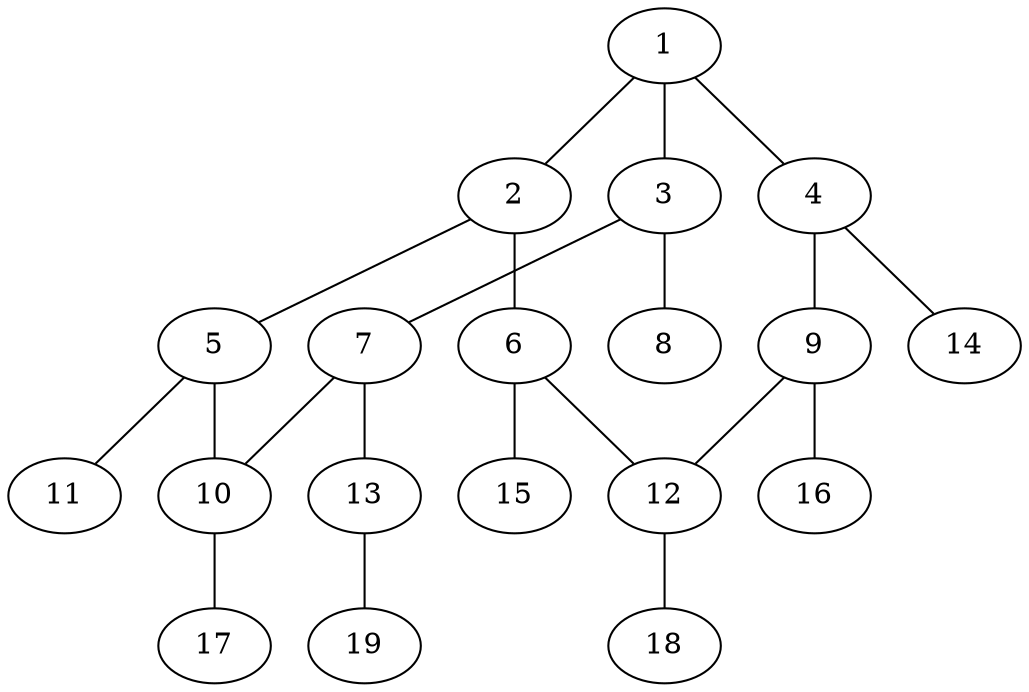 graph molecule_3915 {
	1	 [chem=C];
	2	 [chem=C];
	1 -- 2	 [valence=2];
	3	 [chem=C];
	1 -- 3	 [valence=1];
	4	 [chem=C];
	1 -- 4	 [valence=1];
	5	 [chem=C];
	2 -- 5	 [valence=1];
	6	 [chem=C];
	2 -- 6	 [valence=1];
	7	 [chem=C];
	3 -- 7	 [valence=1];
	8	 [chem=O];
	3 -- 8	 [valence=2];
	9	 [chem=C];
	4 -- 9	 [valence=2];
	14	 [chem=H];
	4 -- 14	 [valence=1];
	10	 [chem=C];
	5 -- 10	 [valence=1];
	11	 [chem=O];
	5 -- 11	 [valence=2];
	12	 [chem=C];
	6 -- 12	 [valence=2];
	15	 [chem=H];
	6 -- 15	 [valence=1];
	7 -- 10	 [valence=2];
	13	 [chem=O];
	7 -- 13	 [valence=1];
	9 -- 12	 [valence=1];
	16	 [chem=H];
	9 -- 16	 [valence=1];
	17	 [chem=H];
	10 -- 17	 [valence=1];
	18	 [chem=H];
	12 -- 18	 [valence=1];
	19	 [chem=H];
	13 -- 19	 [valence=1];
}
